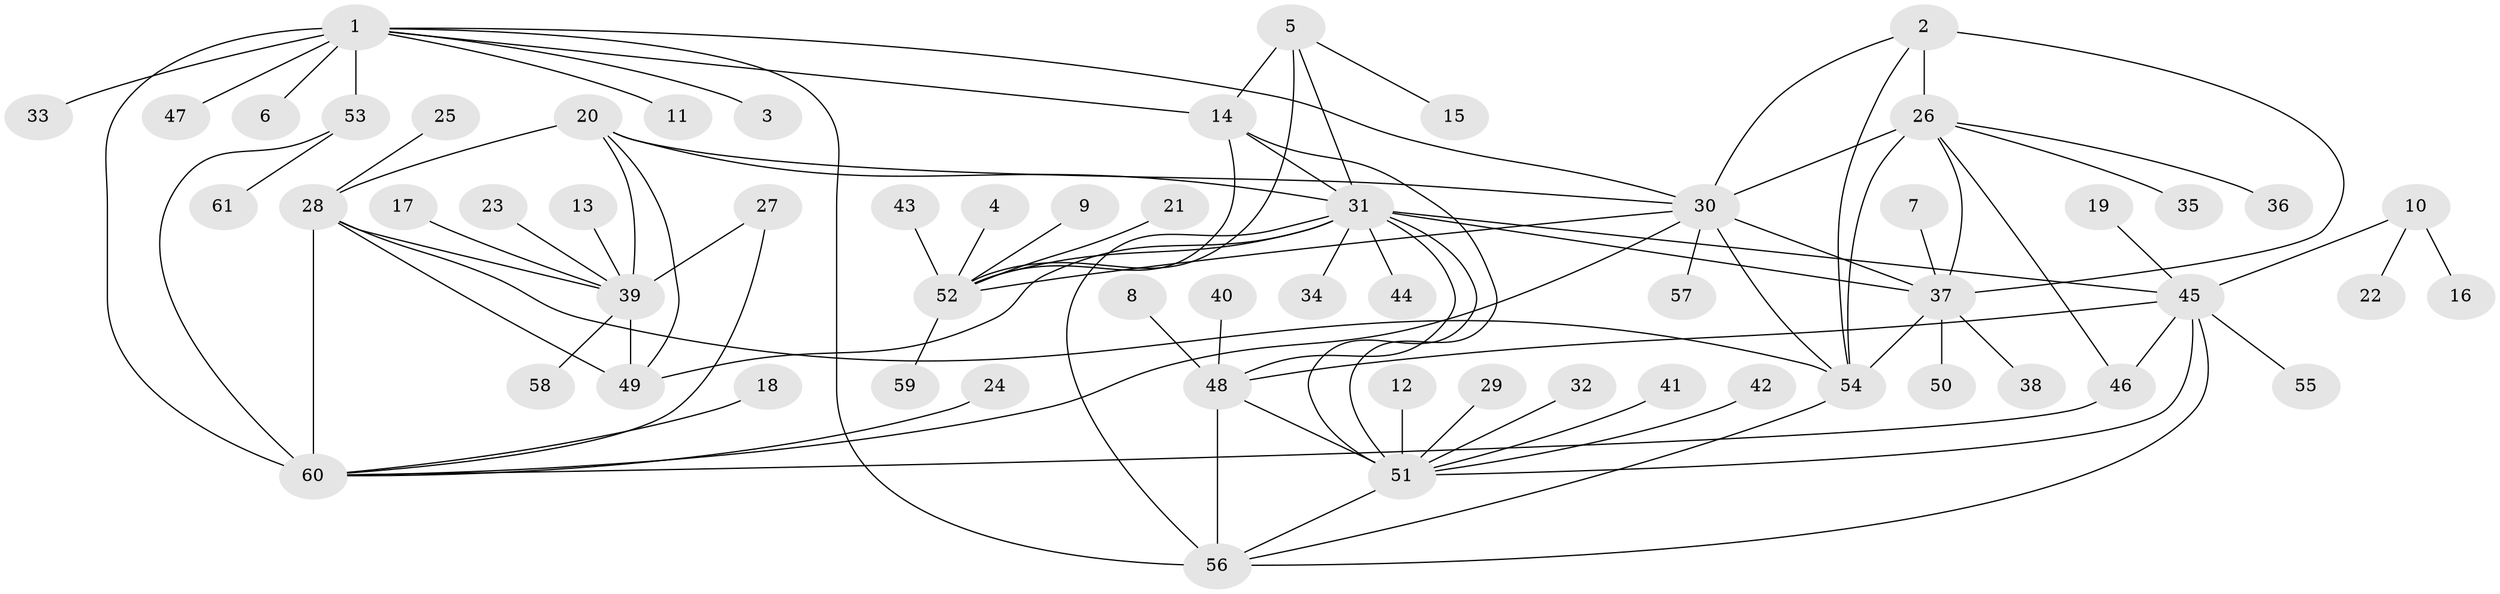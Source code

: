 // original degree distribution, {7: 0.058333333333333334, 13: 0.016666666666666666, 9: 0.058333333333333334, 5: 0.03333333333333333, 8: 0.041666666666666664, 11: 0.025, 6: 0.016666666666666666, 12: 0.008333333333333333, 1: 0.575, 2: 0.15, 3: 0.016666666666666666}
// Generated by graph-tools (version 1.1) at 2025/50/03/09/25 03:50:30]
// undirected, 61 vertices, 92 edges
graph export_dot {
graph [start="1"]
  node [color=gray90,style=filled];
  1;
  2;
  3;
  4;
  5;
  6;
  7;
  8;
  9;
  10;
  11;
  12;
  13;
  14;
  15;
  16;
  17;
  18;
  19;
  20;
  21;
  22;
  23;
  24;
  25;
  26;
  27;
  28;
  29;
  30;
  31;
  32;
  33;
  34;
  35;
  36;
  37;
  38;
  39;
  40;
  41;
  42;
  43;
  44;
  45;
  46;
  47;
  48;
  49;
  50;
  51;
  52;
  53;
  54;
  55;
  56;
  57;
  58;
  59;
  60;
  61;
  1 -- 3 [weight=1.0];
  1 -- 6 [weight=1.0];
  1 -- 11 [weight=1.0];
  1 -- 14 [weight=1.0];
  1 -- 30 [weight=1.0];
  1 -- 33 [weight=1.0];
  1 -- 47 [weight=1.0];
  1 -- 53 [weight=4.0];
  1 -- 56 [weight=1.0];
  1 -- 60 [weight=4.0];
  2 -- 26 [weight=2.0];
  2 -- 30 [weight=1.0];
  2 -- 37 [weight=1.0];
  2 -- 54 [weight=1.0];
  4 -- 52 [weight=1.0];
  5 -- 14 [weight=4.0];
  5 -- 15 [weight=1.0];
  5 -- 31 [weight=2.0];
  5 -- 52 [weight=2.0];
  7 -- 37 [weight=1.0];
  8 -- 48 [weight=1.0];
  9 -- 52 [weight=1.0];
  10 -- 16 [weight=1.0];
  10 -- 22 [weight=1.0];
  10 -- 45 [weight=1.0];
  12 -- 51 [weight=1.0];
  13 -- 39 [weight=1.0];
  14 -- 31 [weight=2.0];
  14 -- 51 [weight=1.0];
  14 -- 52 [weight=2.0];
  17 -- 39 [weight=1.0];
  18 -- 60 [weight=1.0];
  19 -- 45 [weight=1.0];
  20 -- 28 [weight=2.0];
  20 -- 30 [weight=1.0];
  20 -- 31 [weight=1.0];
  20 -- 39 [weight=4.0];
  20 -- 49 [weight=2.0];
  21 -- 52 [weight=1.0];
  23 -- 39 [weight=1.0];
  24 -- 60 [weight=1.0];
  25 -- 28 [weight=1.0];
  26 -- 30 [weight=2.0];
  26 -- 35 [weight=1.0];
  26 -- 36 [weight=1.0];
  26 -- 37 [weight=2.0];
  26 -- 46 [weight=1.0];
  26 -- 54 [weight=2.0];
  27 -- 39 [weight=1.0];
  27 -- 60 [weight=1.0];
  28 -- 39 [weight=2.0];
  28 -- 49 [weight=1.0];
  28 -- 54 [weight=1.0];
  28 -- 60 [weight=1.0];
  29 -- 51 [weight=1.0];
  30 -- 37 [weight=1.0];
  30 -- 52 [weight=1.0];
  30 -- 54 [weight=1.0];
  30 -- 57 [weight=1.0];
  30 -- 60 [weight=1.0];
  31 -- 34 [weight=1.0];
  31 -- 37 [weight=1.0];
  31 -- 44 [weight=1.0];
  31 -- 45 [weight=1.0];
  31 -- 48 [weight=1.0];
  31 -- 49 [weight=1.0];
  31 -- 51 [weight=1.0];
  31 -- 52 [weight=1.0];
  31 -- 56 [weight=3.0];
  32 -- 51 [weight=1.0];
  37 -- 38 [weight=1.0];
  37 -- 50 [weight=1.0];
  37 -- 54 [weight=1.0];
  39 -- 49 [weight=2.0];
  39 -- 58 [weight=1.0];
  40 -- 48 [weight=1.0];
  41 -- 51 [weight=1.0];
  42 -- 51 [weight=1.0];
  43 -- 52 [weight=1.0];
  45 -- 46 [weight=1.0];
  45 -- 48 [weight=1.0];
  45 -- 51 [weight=1.0];
  45 -- 55 [weight=1.0];
  45 -- 56 [weight=2.0];
  46 -- 60 [weight=1.0];
  48 -- 51 [weight=1.0];
  48 -- 56 [weight=2.0];
  51 -- 56 [weight=2.0];
  52 -- 59 [weight=1.0];
  53 -- 60 [weight=1.0];
  53 -- 61 [weight=1.0];
  54 -- 56 [weight=1.0];
}
